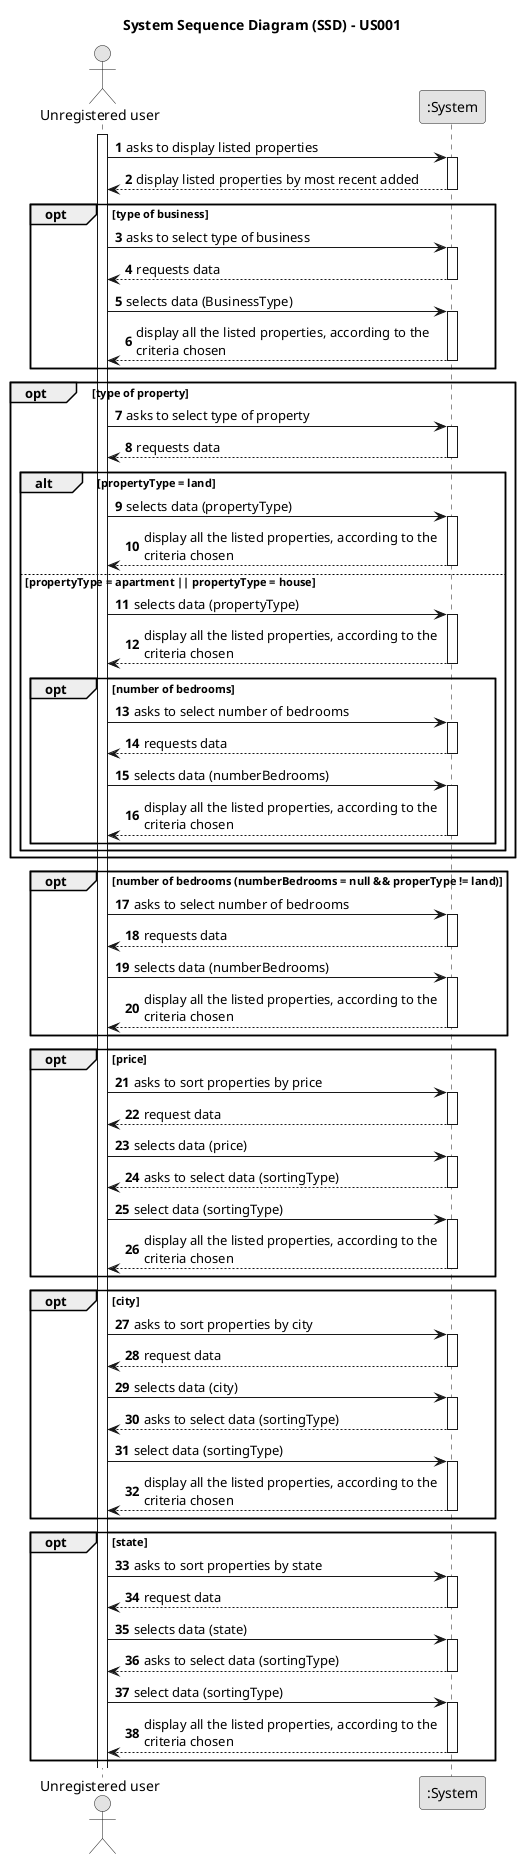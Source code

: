 @startuml
skinparam monochrome true
skinparam packageStyle rectangle
skinparam shadowing false

title System Sequence Diagram (SSD) - US001

autonumber

actor "Unregistered user" as User
participant ":System" as System

activate User

    User -> System : asks to display listed properties
    activate System

    System --> User : display listed properties by most recent added
    deactivate System

    opt type of business

        User -> System : asks to select type of business
        activate System

        System --> User : requests data
        deactivate System

        User -> System : selects data (BusinessType)
        activate System

        System --> User : display all the listed properties, according to the \ncriteria chosen
        deactivate System
    end


    opt type of property

        User -> System : asks to select type of property
        activate System

        System --> User : requests data
        deactivate System

        alt propertyType = land

        User -> System : selects data (propertyType)
        activate System

        System --> User : display all the listed properties, according to the \ncriteria chosen
        deactivate System

        else propertyType = apartment || propertyType = house

         User -> System : selects data (propertyType)
         activate System

         System --> User : display all the listed properties, according to the \ncriteria chosen
         deactivate System

         opt number of bedrooms

         User -> System : asks to select number of bedrooms
         activate System

         System --> User : requests data
         deactivate System

         User -> System : selects data (numberBedrooms)
         activate System

         System --> User : display all the listed properties, according to the \ncriteria chosen
         deactivate System

         end

        end

    end

    opt number of bedrooms (numberBedrooms = null && properType != land)

        User -> System : asks to select number of bedrooms
        activate System

        System --> User : requests data
        deactivate System

        User -> System : selects data (numberBedrooms)
        activate System

        System --> User : display all the listed properties, according to the \ncriteria chosen
        deactivate System

    end

    opt price

        User -> System : asks to sort properties by price
        activate System

        System --> User : request data
        deactivate System

        User -> System : selects data (price)
        activate System

        System --> User :  asks to select data (sortingType)
        deactivate System

        User -> System : select data (sortingType)
        activate System

        System --> User : display all the listed properties, according to the \ncriteria chosen
        deactivate System
    end

    opt city
        User -> System : asks to sort properties by city
        activate System

        System --> User : request data
        deactivate System

        User -> System : selects data (city)
        activate System

        System --> User :  asks to select data (sortingType)
        deactivate System

        User -> System : select data (sortingType)
        activate System

        System --> User : display all the listed properties, according to the \ncriteria chosen
        deactivate System
    end

    opt state
        User -> System : asks to sort properties by state
        activate System

        System --> User : request data
        deactivate System

        User -> System : selects data (state)
        activate System

        System --> User :  asks to select data (sortingType)
        deactivate System

        User -> System : select data (sortingType)
        activate System

        System --> User : display all the listed properties, according to the \ncriteria chosen
        deactivate System
    end


@enduml